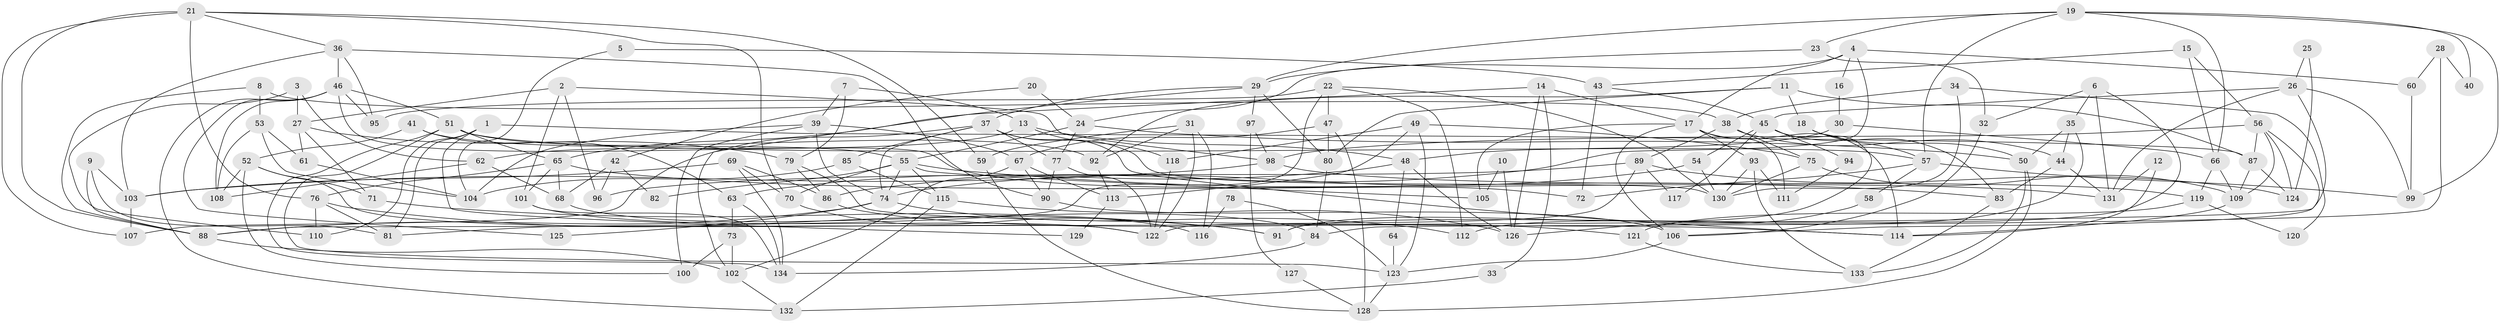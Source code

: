 // Generated by graph-tools (version 1.1) at 2025/02/03/09/25 03:02:03]
// undirected, 134 vertices, 268 edges
graph export_dot {
graph [start="1"]
  node [color=gray90,style=filled];
  1;
  2;
  3;
  4;
  5;
  6;
  7;
  8;
  9;
  10;
  11;
  12;
  13;
  14;
  15;
  16;
  17;
  18;
  19;
  20;
  21;
  22;
  23;
  24;
  25;
  26;
  27;
  28;
  29;
  30;
  31;
  32;
  33;
  34;
  35;
  36;
  37;
  38;
  39;
  40;
  41;
  42;
  43;
  44;
  45;
  46;
  47;
  48;
  49;
  50;
  51;
  52;
  53;
  54;
  55;
  56;
  57;
  58;
  59;
  60;
  61;
  62;
  63;
  64;
  65;
  66;
  67;
  68;
  69;
  70;
  71;
  72;
  73;
  74;
  75;
  76;
  77;
  78;
  79;
  80;
  81;
  82;
  83;
  84;
  85;
  86;
  87;
  88;
  89;
  90;
  91;
  92;
  93;
  94;
  95;
  96;
  97;
  98;
  99;
  100;
  101;
  102;
  103;
  104;
  105;
  106;
  107;
  108;
  109;
  110;
  111;
  112;
  113;
  114;
  115;
  116;
  117;
  118;
  119;
  120;
  121;
  122;
  123;
  124;
  125;
  126;
  127;
  128;
  129;
  130;
  131;
  132;
  133;
  134;
  1 -- 81;
  1 -- 110;
  1 -- 87;
  1 -- 129;
  2 -- 101;
  2 -- 98;
  2 -- 27;
  2 -- 96;
  3 -- 62;
  3 -- 27;
  3 -- 110;
  4 -- 17;
  4 -- 24;
  4 -- 16;
  4 -- 60;
  4 -- 86;
  5 -- 43;
  5 -- 104;
  6 -- 35;
  6 -- 131;
  6 -- 32;
  6 -- 91;
  7 -- 39;
  7 -- 79;
  7 -- 13;
  8 -- 88;
  8 -- 53;
  8 -- 38;
  9 -- 103;
  9 -- 88;
  9 -- 81;
  10 -- 126;
  10 -- 105;
  11 -- 92;
  11 -- 87;
  11 -- 18;
  11 -- 80;
  12 -- 131;
  12 -- 114;
  13 -- 118;
  13 -- 48;
  13 -- 62;
  14 -- 65;
  14 -- 17;
  14 -- 33;
  14 -- 126;
  15 -- 43;
  15 -- 56;
  15 -- 66;
  16 -- 30;
  17 -- 114;
  17 -- 106;
  17 -- 93;
  17 -- 105;
  17 -- 111;
  18 -- 50;
  18 -- 57;
  19 -- 57;
  19 -- 23;
  19 -- 29;
  19 -- 40;
  19 -- 66;
  19 -- 99;
  20 -- 42;
  20 -- 24;
  21 -- 36;
  21 -- 88;
  21 -- 59;
  21 -- 70;
  21 -- 76;
  21 -- 107;
  22 -- 81;
  22 -- 130;
  22 -- 47;
  22 -- 95;
  22 -- 112;
  23 -- 29;
  23 -- 32;
  24 -- 77;
  24 -- 55;
  24 -- 50;
  25 -- 26;
  25 -- 124;
  26 -- 131;
  26 -- 88;
  26 -- 45;
  26 -- 99;
  27 -- 79;
  27 -- 61;
  27 -- 71;
  28 -- 60;
  28 -- 84;
  28 -- 40;
  29 -- 37;
  29 -- 80;
  29 -- 97;
  29 -- 102;
  30 -- 66;
  30 -- 48;
  31 -- 59;
  31 -- 122;
  31 -- 92;
  31 -- 116;
  32 -- 106;
  33 -- 132;
  34 -- 38;
  34 -- 130;
  34 -- 120;
  35 -- 50;
  35 -- 44;
  35 -- 112;
  36 -- 103;
  36 -- 46;
  36 -- 90;
  36 -- 95;
  37 -- 85;
  37 -- 74;
  37 -- 77;
  37 -- 107;
  37 -- 114;
  37 -- 130;
  38 -- 75;
  38 -- 44;
  38 -- 89;
  39 -- 74;
  39 -- 67;
  39 -- 100;
  39 -- 104;
  41 -- 63;
  41 -- 52;
  41 -- 55;
  42 -- 68;
  42 -- 96;
  42 -- 82;
  43 -- 45;
  43 -- 72;
  44 -- 83;
  44 -- 131;
  45 -- 91;
  45 -- 54;
  45 -- 83;
  45 -- 94;
  45 -- 117;
  46 -- 51;
  46 -- 95;
  46 -- 72;
  46 -- 108;
  46 -- 125;
  46 -- 132;
  47 -- 80;
  47 -- 67;
  47 -- 128;
  48 -- 63;
  48 -- 64;
  48 -- 126;
  49 -- 113;
  49 -- 75;
  49 -- 118;
  49 -- 123;
  50 -- 128;
  50 -- 133;
  51 -- 134;
  51 -- 57;
  51 -- 65;
  51 -- 92;
  51 -- 123;
  52 -- 71;
  52 -- 122;
  52 -- 100;
  52 -- 108;
  53 -- 108;
  53 -- 61;
  53 -- 104;
  54 -- 130;
  54 -- 74;
  55 -- 74;
  55 -- 70;
  55 -- 82;
  55 -- 83;
  55 -- 105;
  55 -- 115;
  56 -- 109;
  56 -- 106;
  56 -- 87;
  56 -- 98;
  56 -- 124;
  57 -- 99;
  57 -- 58;
  57 -- 72;
  58 -- 126;
  59 -- 128;
  60 -- 99;
  61 -- 104;
  62 -- 108;
  62 -- 68;
  63 -- 73;
  63 -- 134;
  64 -- 123;
  65 -- 101;
  65 -- 68;
  65 -- 76;
  65 -- 131;
  66 -- 109;
  66 -- 119;
  67 -- 102;
  67 -- 90;
  67 -- 113;
  68 -- 84;
  69 -- 70;
  69 -- 103;
  69 -- 86;
  69 -- 134;
  70 -- 116;
  71 -- 91;
  73 -- 102;
  73 -- 100;
  74 -- 112;
  74 -- 88;
  74 -- 125;
  75 -- 130;
  75 -- 109;
  76 -- 81;
  76 -- 91;
  76 -- 110;
  77 -- 90;
  77 -- 122;
  78 -- 123;
  78 -- 116;
  79 -- 114;
  79 -- 86;
  80 -- 84;
  83 -- 133;
  84 -- 134;
  85 -- 104;
  85 -- 115;
  86 -- 121;
  87 -- 109;
  87 -- 124;
  88 -- 102;
  89 -- 124;
  89 -- 96;
  89 -- 117;
  89 -- 122;
  90 -- 106;
  92 -- 113;
  93 -- 133;
  93 -- 111;
  93 -- 130;
  94 -- 111;
  97 -- 98;
  97 -- 127;
  98 -- 119;
  98 -- 103;
  101 -- 122;
  101 -- 134;
  102 -- 132;
  103 -- 107;
  106 -- 123;
  109 -- 114;
  113 -- 129;
  115 -- 126;
  115 -- 132;
  118 -- 122;
  119 -- 121;
  119 -- 120;
  121 -- 133;
  123 -- 128;
  127 -- 128;
}
